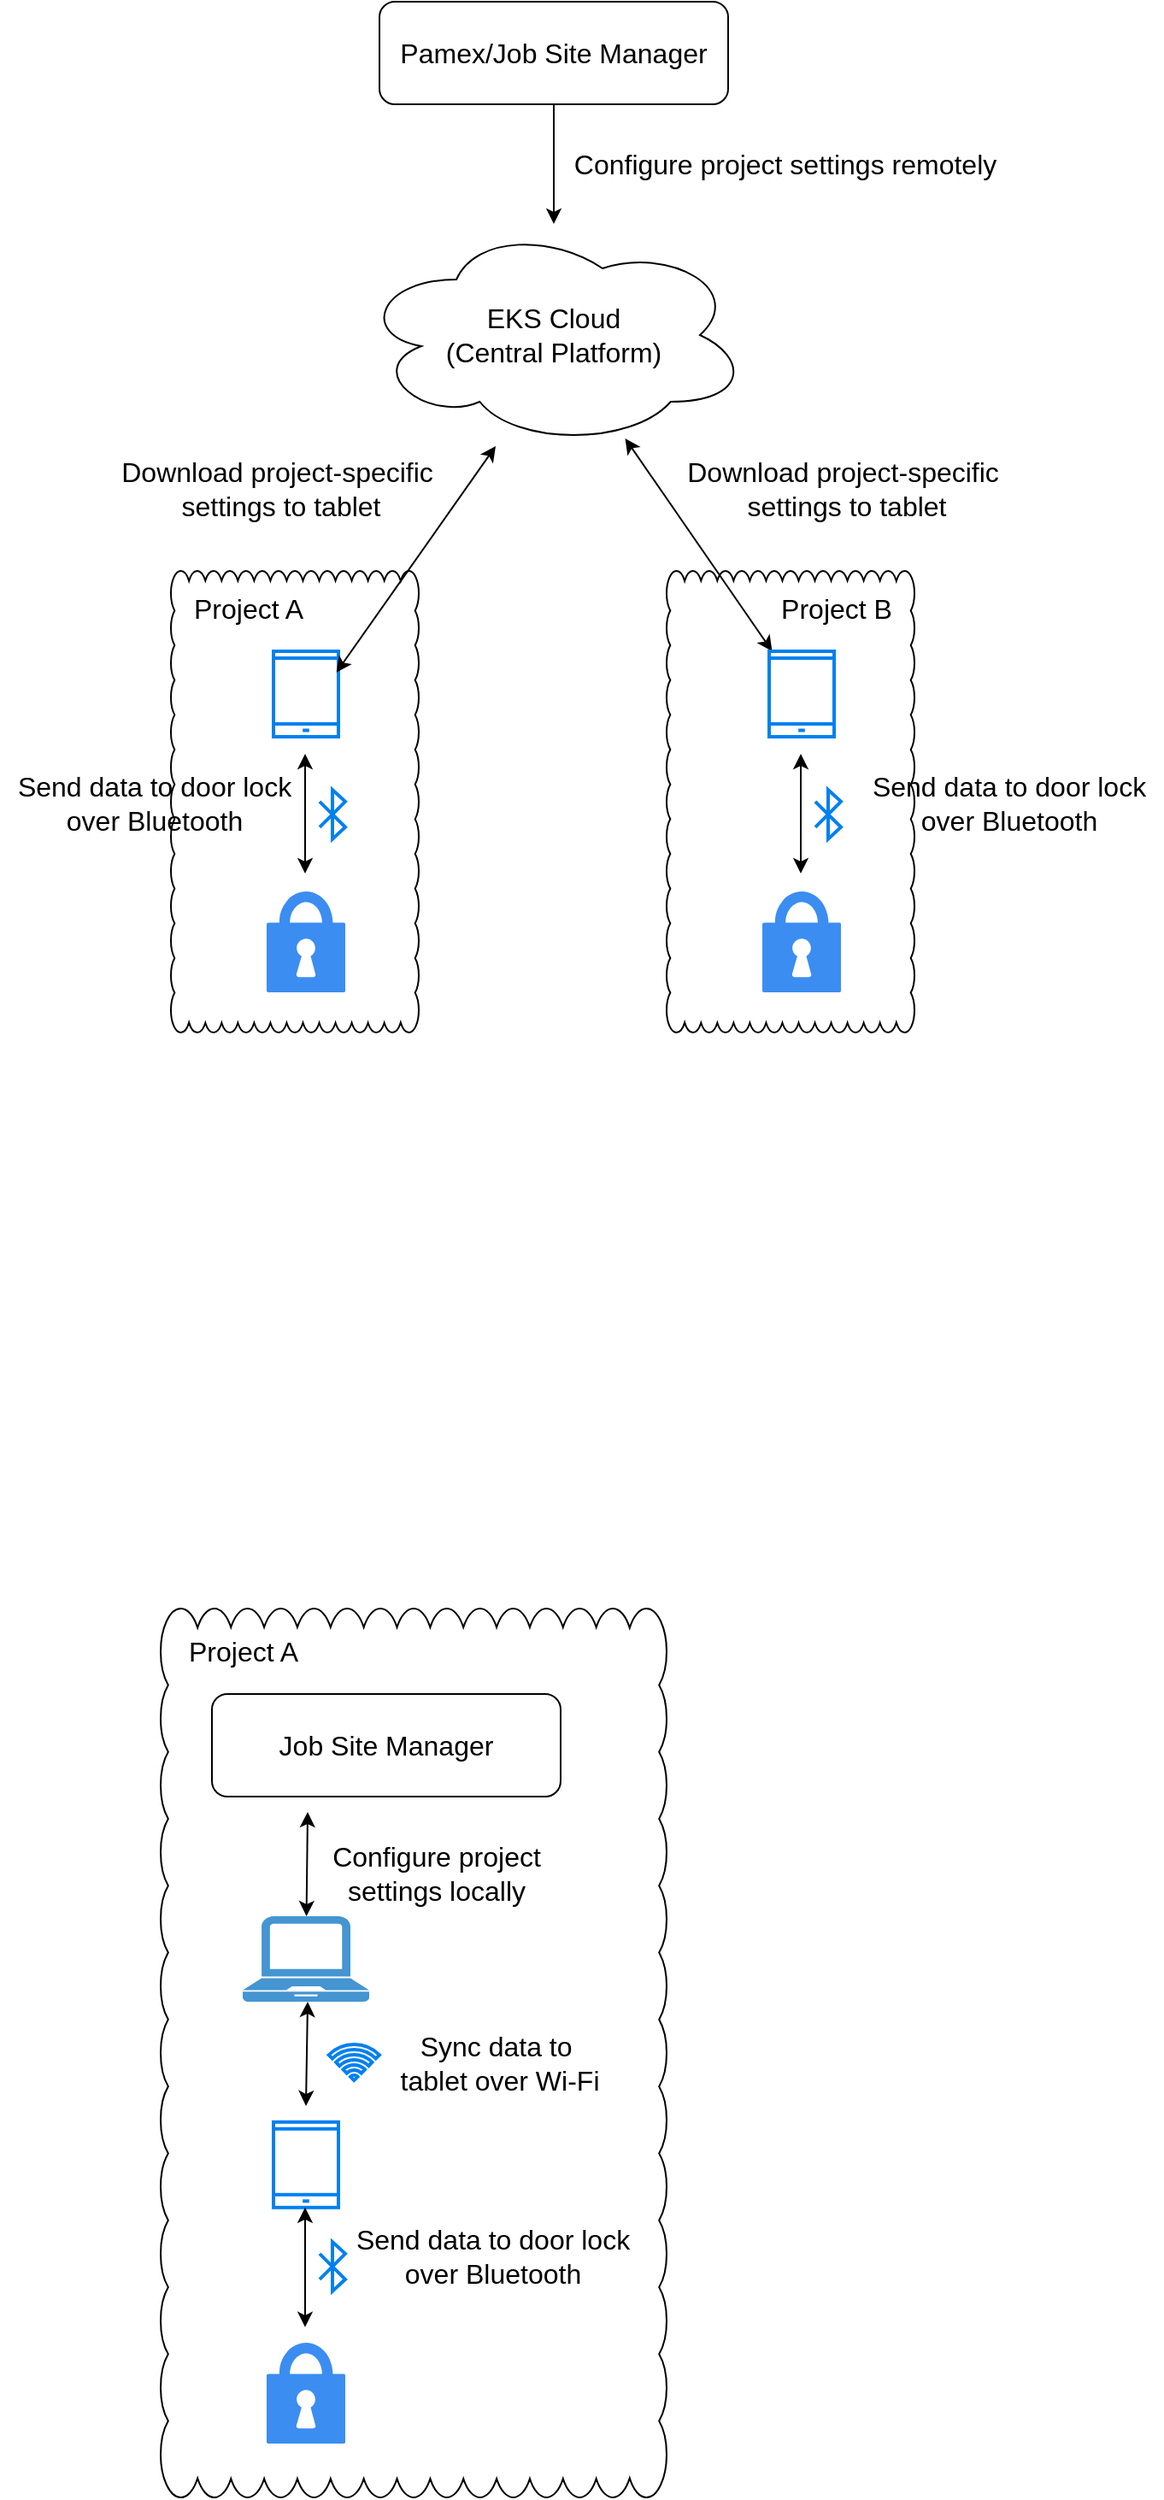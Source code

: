 <mxfile version="28.2.5">
  <diagram name="第1頁" id="u_zC9Hk_lbd6O7qH5zbH">
    <mxGraphModel dx="1601" dy="817" grid="1" gridSize="10" guides="1" tooltips="1" connect="1" arrows="1" fold="1" page="1" pageScale="1" pageWidth="827" pageHeight="1169" math="0" shadow="0">
      <root>
        <mxCell id="0" />
        <mxCell id="1" parent="0" />
        <mxCell id="_0QAA5KOcGjNJ8o1P5Sd-31" value="" style="whiteSpace=wrap;html=1;shape=mxgraph.basic.cloud_rect" parent="1" vertex="1">
          <mxGeometry x="480" y="443.01" width="145" height="270" as="geometry" />
        </mxCell>
        <mxCell id="_0QAA5KOcGjNJ8o1P5Sd-4" style="edgeStyle=orthogonalEdgeStyle;rounded=0;orthogonalLoop=1;jettySize=auto;html=1;exitX=0.5;exitY=1;exitDx=0;exitDy=0;" parent="1" source="_0QAA5KOcGjNJ8o1P5Sd-1" target="_0QAA5KOcGjNJ8o1P5Sd-2" edge="1">
          <mxGeometry relative="1" as="geometry" />
        </mxCell>
        <mxCell id="_0QAA5KOcGjNJ8o1P5Sd-1" value="&lt;font style=&quot;font-size: 16px;&quot;&gt;Pamex/&lt;/font&gt;&lt;span style=&quot;font-size: 16px; background-color: transparent; color: light-dark(rgb(0, 0, 0), rgb(255, 255, 255));&quot;&gt;Job Site Manager&lt;/span&gt;" style="rounded=1;whiteSpace=wrap;html=1;" parent="1" vertex="1">
          <mxGeometry x="312" y="110" width="204" height="60" as="geometry" />
        </mxCell>
        <mxCell id="_0QAA5KOcGjNJ8o1P5Sd-2" value="&lt;font style=&quot;font-size: 16px;&quot;&gt;EKS Cloud&lt;/font&gt;&lt;div&gt;&lt;font style=&quot;font-size: 16px;&quot;&gt;(Central Platform)&lt;/font&gt;&lt;/div&gt;" style="ellipse;shape=cloud;whiteSpace=wrap;html=1;" parent="1" vertex="1">
          <mxGeometry x="300" y="240" width="228" height="130" as="geometry" />
        </mxCell>
        <mxCell id="_0QAA5KOcGjNJ8o1P5Sd-5" value="&lt;font style=&quot;font-size: 16px;&quot;&gt;Configure project settings remotely&lt;/font&gt;" style="text;html=1;align=center;verticalAlign=middle;resizable=0;points=[];autosize=1;strokeColor=none;fillColor=none;" parent="1" vertex="1">
          <mxGeometry x="414" y="190" width="270" height="30" as="geometry" />
        </mxCell>
        <mxCell id="_0QAA5KOcGjNJ8o1P5Sd-6" value="" style="whiteSpace=wrap;html=1;shape=mxgraph.basic.cloud_rect" parent="1" vertex="1">
          <mxGeometry x="190" y="443.01" width="145" height="270" as="geometry" />
        </mxCell>
        <mxCell id="_0QAA5KOcGjNJ8o1P5Sd-8" value="" style="html=1;verticalLabelPosition=bottom;align=center;labelBackgroundColor=#ffffff;verticalAlign=top;strokeWidth=2;strokeColor=#0080F0;shadow=0;dashed=0;shape=mxgraph.ios7.icons.smartphone;" parent="1" vertex="1">
          <mxGeometry x="250" y="490" width="38" height="50" as="geometry" />
        </mxCell>
        <mxCell id="_0QAA5KOcGjNJ8o1P5Sd-10" value="" style="sketch=0;html=1;aspect=fixed;strokeColor=none;shadow=0;fillColor=#3B8DF1;verticalAlign=top;labelPosition=center;verticalLabelPosition=bottom;shape=mxgraph.gcp2.lock" parent="1" vertex="1">
          <mxGeometry x="246" y="630.51" width="46" height="58.97" as="geometry" />
        </mxCell>
        <mxCell id="_0QAA5KOcGjNJ8o1P5Sd-15" value="" style="endArrow=classic;startArrow=classic;html=1;rounded=0;" parent="1" edge="1">
          <mxGeometry width="50" height="50" relative="1" as="geometry">
            <mxPoint x="268.5" y="620" as="sourcePoint" />
            <mxPoint x="268.5" y="550" as="targetPoint" />
          </mxGeometry>
        </mxCell>
        <mxCell id="_0QAA5KOcGjNJ8o1P5Sd-17" value="" style="endArrow=classic;startArrow=classic;html=1;rounded=0;exitX=0.969;exitY=0.247;exitDx=0;exitDy=0;exitPerimeter=0;" parent="1" source="_0QAA5KOcGjNJ8o1P5Sd-8" edge="1">
          <mxGeometry width="50" height="50" relative="1" as="geometry">
            <mxPoint x="330" y="420" as="sourcePoint" />
            <mxPoint x="380" y="370" as="targetPoint" />
          </mxGeometry>
        </mxCell>
        <mxCell id="_0QAA5KOcGjNJ8o1P5Sd-18" value="&lt;font style=&quot;font-size: 16px;&quot;&gt;Download project-&lt;/font&gt;&lt;font style=&quot;background-color: transparent; color: light-dark(rgb(0, 0, 0), rgb(255, 255, 255)); font-size: 16px;&quot;&gt;specific&amp;nbsp;&lt;/font&gt;&lt;div&gt;&lt;span style=&quot;background-color: transparent; color: light-dark(rgb(0, 0, 0), rgb(255, 255, 255)); font-size: 16px;&quot;&gt;settings to tablet&lt;/span&gt;&lt;/div&gt;" style="text;html=1;align=center;verticalAlign=middle;resizable=0;points=[];autosize=1;strokeColor=none;fillColor=none;" parent="1" vertex="1">
          <mxGeometry x="149" y="370" width="210" height="50" as="geometry" />
        </mxCell>
        <mxCell id="_0QAA5KOcGjNJ8o1P5Sd-23" value="&lt;font style=&quot;font-size: 16px;&quot;&gt;Project A&lt;/font&gt;" style="text;html=1;align=center;verticalAlign=middle;resizable=0;points=[];autosize=1;strokeColor=none;fillColor=none;" parent="1" vertex="1">
          <mxGeometry x="190" y="450" width="90" height="30" as="geometry" />
        </mxCell>
        <mxCell id="_0QAA5KOcGjNJ8o1P5Sd-27" value="" style="endArrow=classic;startArrow=classic;html=1;rounded=0;" parent="1" source="_0QAA5KOcGjNJ8o1P5Sd-32" target="_0QAA5KOcGjNJ8o1P5Sd-2" edge="1">
          <mxGeometry width="50" height="50" relative="1" as="geometry">
            <mxPoint x="562.832" y="477.11" as="sourcePoint" />
            <mxPoint x="601" y="420" as="targetPoint" />
          </mxGeometry>
        </mxCell>
        <mxCell id="_0QAA5KOcGjNJ8o1P5Sd-28" value="&lt;font style=&quot;font-size: 16px;&quot;&gt;Download project-specific&amp;nbsp;&lt;/font&gt;&lt;div&gt;&lt;font style=&quot;font-size: 16px;&quot;&gt;settings to tablet&lt;/font&gt;&lt;/div&gt;" style="text;html=1;align=center;verticalAlign=middle;resizable=0;points=[];autosize=1;strokeColor=none;fillColor=none;" parent="1" vertex="1">
          <mxGeometry x="480" y="370" width="210" height="50" as="geometry" />
        </mxCell>
        <mxCell id="_0QAA5KOcGjNJ8o1P5Sd-29" value="" style="html=1;verticalLabelPosition=bottom;align=center;labelBackgroundColor=#ffffff;verticalAlign=top;strokeWidth=2;strokeColor=#0080F0;shadow=0;dashed=0;shape=mxgraph.ios7.icons.bluetooth;pointerEvents=1" parent="1" vertex="1">
          <mxGeometry x="277" y="571" width="15" height="28.8" as="geometry" />
        </mxCell>
        <mxCell id="_0QAA5KOcGjNJ8o1P5Sd-30" value="&lt;font style=&quot;font-size: 16px;&quot;&gt;&lt;span style=&quot;background-color: transparent; color: light-dark(rgb(0, 0, 0), rgb(255, 255, 255)); text-align: left;&quot;&gt;Send data&lt;/span&gt;&lt;span style=&quot;background-color: transparent; color: light-dark(rgb(0, 0, 0), rgb(255, 255, 255)); text-align: left;&quot;&gt;&amp;nbsp;to door lock&lt;/span&gt;&lt;/font&gt;&lt;div&gt;&lt;span style=&quot;background-color: transparent; color: light-dark(rgb(0, 0, 0), rgb(255, 255, 255)); text-align: left;&quot;&gt;&lt;font style=&quot;font-size: 16px;&quot;&gt;over Bluetooth&lt;/font&gt;&lt;/span&gt;&lt;div&gt;&lt;p&gt;&lt;/p&gt;&lt;/div&gt;&lt;/div&gt;" style="text;html=1;align=center;verticalAlign=middle;resizable=0;points=[];autosize=1;strokeColor=none;fillColor=none;" parent="1" vertex="1">
          <mxGeometry x="90" y="555.4" width="180" height="60" as="geometry" />
        </mxCell>
        <mxCell id="_0QAA5KOcGjNJ8o1P5Sd-32" value="" style="html=1;verticalLabelPosition=bottom;align=center;labelBackgroundColor=#ffffff;verticalAlign=top;strokeWidth=2;strokeColor=#0080F0;shadow=0;dashed=0;shape=mxgraph.ios7.icons.smartphone;" parent="1" vertex="1">
          <mxGeometry x="540" y="490" width="38" height="50" as="geometry" />
        </mxCell>
        <mxCell id="_0QAA5KOcGjNJ8o1P5Sd-33" value="" style="sketch=0;html=1;aspect=fixed;strokeColor=none;shadow=0;fillColor=#3B8DF1;verticalAlign=top;labelPosition=center;verticalLabelPosition=bottom;shape=mxgraph.gcp2.lock" parent="1" vertex="1">
          <mxGeometry x="536" y="630.51" width="46" height="58.97" as="geometry" />
        </mxCell>
        <mxCell id="_0QAA5KOcGjNJ8o1P5Sd-34" value="" style="endArrow=classic;startArrow=classic;html=1;rounded=0;" parent="1" edge="1">
          <mxGeometry width="50" height="50" relative="1" as="geometry">
            <mxPoint x="558.5" y="620" as="sourcePoint" />
            <mxPoint x="558.5" y="550" as="targetPoint" />
          </mxGeometry>
        </mxCell>
        <mxCell id="_0QAA5KOcGjNJ8o1P5Sd-35" value="&lt;font style=&quot;font-size: 16px;&quot;&gt;Project B&lt;/font&gt;" style="text;html=1;align=center;verticalAlign=middle;resizable=0;points=[];autosize=1;strokeColor=none;fillColor=none;" parent="1" vertex="1">
          <mxGeometry x="534" y="450" width="90" height="30" as="geometry" />
        </mxCell>
        <mxCell id="_0QAA5KOcGjNJ8o1P5Sd-36" value="" style="html=1;verticalLabelPosition=bottom;align=center;labelBackgroundColor=#ffffff;verticalAlign=top;strokeWidth=2;strokeColor=#0080F0;shadow=0;dashed=0;shape=mxgraph.ios7.icons.bluetooth;pointerEvents=1" parent="1" vertex="1">
          <mxGeometry x="567" y="571" width="15" height="28.8" as="geometry" />
        </mxCell>
        <mxCell id="_0QAA5KOcGjNJ8o1P5Sd-37" value="&lt;font style=&quot;font-size: 16px;&quot;&gt;&lt;span style=&quot;background-color: transparent; color: light-dark(rgb(0, 0, 0), rgb(255, 255, 255)); text-align: left;&quot;&gt;Send data&lt;/span&gt;&lt;span style=&quot;background-color: transparent; color: light-dark(rgb(0, 0, 0), rgb(255, 255, 255)); text-align: left;&quot;&gt;&amp;nbsp;to door lock&lt;/span&gt;&lt;/font&gt;&lt;div&gt;&lt;span style=&quot;background-color: transparent; color: light-dark(rgb(0, 0, 0), rgb(255, 255, 255)); text-align: left;&quot;&gt;&lt;font style=&quot;font-size: 16px;&quot;&gt;over Bluetooth&lt;/font&gt;&lt;/span&gt;&lt;div&gt;&lt;p&gt;&lt;/p&gt;&lt;/div&gt;&lt;/div&gt;" style="text;html=1;align=center;verticalAlign=middle;resizable=0;points=[];autosize=1;strokeColor=none;fillColor=none;" parent="1" vertex="1">
          <mxGeometry x="590" y="555.4" width="180" height="60" as="geometry" />
        </mxCell>
        <mxCell id="OR8md_O9xc7MBORGEWN8-6" value="" style="whiteSpace=wrap;html=1;shape=mxgraph.basic.cloud_rect" vertex="1" parent="1">
          <mxGeometry x="184" y="1050" width="296" height="520" as="geometry" />
        </mxCell>
        <mxCell id="OR8md_O9xc7MBORGEWN8-7" value="" style="html=1;verticalLabelPosition=bottom;align=center;labelBackgroundColor=#ffffff;verticalAlign=top;strokeWidth=2;strokeColor=#0080F0;shadow=0;dashed=0;shape=mxgraph.ios7.icons.smartphone;" vertex="1" parent="1">
          <mxGeometry x="250" y="1350.4" width="38" height="50" as="geometry" />
        </mxCell>
        <mxCell id="OR8md_O9xc7MBORGEWN8-8" value="" style="sketch=0;html=1;aspect=fixed;strokeColor=none;shadow=0;fillColor=#3B8DF1;verticalAlign=top;labelPosition=center;verticalLabelPosition=bottom;shape=mxgraph.gcp2.lock" vertex="1" parent="1">
          <mxGeometry x="246" y="1479.48" width="46" height="58.97" as="geometry" />
        </mxCell>
        <mxCell id="OR8md_O9xc7MBORGEWN8-9" value="" style="endArrow=classic;startArrow=classic;html=1;rounded=0;" edge="1" parent="1">
          <mxGeometry width="50" height="50" relative="1" as="geometry">
            <mxPoint x="268.5" y="1470.4" as="sourcePoint" />
            <mxPoint x="268.5" y="1400.4" as="targetPoint" />
          </mxGeometry>
        </mxCell>
        <mxCell id="OR8md_O9xc7MBORGEWN8-10" value="" style="endArrow=classic;startArrow=classic;html=1;rounded=0;" edge="1" source="OR8md_O9xc7MBORGEWN8-25" parent="1">
          <mxGeometry width="50" height="50" relative="1" as="geometry">
            <mxPoint x="230.002" y="1219" as="sourcePoint" />
            <mxPoint x="270" y="1169" as="targetPoint" />
          </mxGeometry>
        </mxCell>
        <mxCell id="OR8md_O9xc7MBORGEWN8-12" value="&lt;font style=&quot;font-size: 16px;&quot;&gt;Project A&lt;/font&gt;" style="text;html=1;align=center;verticalAlign=middle;resizable=0;points=[];autosize=1;strokeColor=none;fillColor=none;" vertex="1" parent="1">
          <mxGeometry x="187" y="1060" width="90" height="30" as="geometry" />
        </mxCell>
        <mxCell id="OR8md_O9xc7MBORGEWN8-15" value="" style="html=1;verticalLabelPosition=bottom;align=center;labelBackgroundColor=#ffffff;verticalAlign=top;strokeWidth=2;strokeColor=#0080F0;shadow=0;dashed=0;shape=mxgraph.ios7.icons.bluetooth;pointerEvents=1" vertex="1" parent="1">
          <mxGeometry x="277" y="1420.51" width="15" height="28.8" as="geometry" />
        </mxCell>
        <mxCell id="OR8md_O9xc7MBORGEWN8-16" value="&lt;font style=&quot;font-size: 16px;&quot;&gt;&lt;span style=&quot;background-color: transparent; color: light-dark(rgb(0, 0, 0), rgb(255, 255, 255)); text-align: left;&quot;&gt;Send data&lt;/span&gt;&lt;span style=&quot;background-color: transparent; color: light-dark(rgb(0, 0, 0), rgb(255, 255, 255)); text-align: left;&quot;&gt;&amp;nbsp;to door lock&lt;/span&gt;&lt;/font&gt;&lt;div&gt;&lt;span style=&quot;background-color: transparent; color: light-dark(rgb(0, 0, 0), rgb(255, 255, 255)); text-align: left;&quot;&gt;&lt;font style=&quot;font-size: 16px;&quot;&gt;over Bluetooth&lt;/font&gt;&lt;/span&gt;&lt;div&gt;&lt;p&gt;&lt;/p&gt;&lt;/div&gt;&lt;/div&gt;" style="text;html=1;align=center;verticalAlign=middle;resizable=0;points=[];autosize=1;strokeColor=none;fillColor=none;rotation=0;" vertex="1" parent="1">
          <mxGeometry x="288" y="1404.91" width="180" height="60" as="geometry" />
        </mxCell>
        <mxCell id="OR8md_O9xc7MBORGEWN8-3" value="&lt;span style=&quot;font-size: 16px; background-color: transparent; color: light-dark(rgb(0, 0, 0), rgb(255, 255, 255));&quot;&gt;Job Site Manager&lt;/span&gt;" style="rounded=1;whiteSpace=wrap;html=1;" vertex="1" parent="1">
          <mxGeometry x="214" y="1100" width="204" height="60" as="geometry" />
        </mxCell>
        <mxCell id="OR8md_O9xc7MBORGEWN8-25" value="" style="pointerEvents=1;shadow=0;dashed=0;html=1;strokeColor=none;fillColor=#4495D1;labelPosition=center;verticalLabelPosition=bottom;verticalAlign=top;align=center;outlineConnect=0;shape=mxgraph.veeam.laptop;" vertex="1" parent="1">
          <mxGeometry x="232" y="1230" width="74" height="50" as="geometry" />
        </mxCell>
        <mxCell id="OR8md_O9xc7MBORGEWN8-5" value="&lt;font style=&quot;font-size: 16px;&quot;&gt;Configure project&lt;/font&gt;&lt;div&gt;&lt;font style=&quot;font-size: 16px;&quot;&gt;settings locally&lt;/font&gt;&lt;/div&gt;" style="text;html=1;align=center;verticalAlign=middle;resizable=0;points=[];autosize=1;strokeColor=none;fillColor=none;" vertex="1" parent="1">
          <mxGeometry x="270" y="1180" width="150" height="50" as="geometry" />
        </mxCell>
        <mxCell id="OR8md_O9xc7MBORGEWN8-26" value="" style="endArrow=classic;startArrow=classic;html=1;rounded=0;" edge="1" parent="1">
          <mxGeometry width="50" height="50" relative="1" as="geometry">
            <mxPoint x="269" y="1341" as="sourcePoint" />
            <mxPoint x="270" y="1280" as="targetPoint" />
          </mxGeometry>
        </mxCell>
        <mxCell id="OR8md_O9xc7MBORGEWN8-27" value="&lt;font style=&quot;font-size: 16px;&quot;&gt;&lt;span style=&quot;background-color: transparent; color: light-dark(rgb(0, 0, 0), rgb(255, 255, 255)); text-align: left;&quot;&gt;Sync data&lt;/span&gt;&lt;span style=&quot;background-color: transparent; color: light-dark(rgb(0, 0, 0), rgb(255, 255, 255)); text-align: left;&quot;&gt;&amp;nbsp;to&amp;nbsp;&lt;/span&gt;&lt;/font&gt;&lt;div&gt;&lt;font style=&quot;font-size: 16px;&quot;&gt;&lt;span style=&quot;background-color: transparent; color: light-dark(rgb(0, 0, 0), rgb(255, 255, 255)); text-align: left;&quot;&gt;tablet&amp;nbsp;&lt;/span&gt;&lt;/font&gt;&lt;span style=&quot;font-size: 16px; background-color: transparent; color: light-dark(rgb(0, 0, 0), rgb(255, 255, 255)); text-align: left;&quot;&gt;over Wi-Fi&lt;/span&gt;&lt;/div&gt;" style="text;html=1;align=center;verticalAlign=middle;resizable=0;points=[];autosize=1;strokeColor=none;fillColor=none;" vertex="1" parent="1">
          <mxGeometry x="312" y="1290.5" width="140" height="50" as="geometry" />
        </mxCell>
        <mxCell id="OR8md_O9xc7MBORGEWN8-28" value="" style="html=1;verticalLabelPosition=bottom;align=center;labelBackgroundColor=#ffffff;verticalAlign=top;strokeWidth=2;strokeColor=#0080F0;shadow=0;dashed=0;shape=mxgraph.ios7.icons.wifi;pointerEvents=1" vertex="1" parent="1">
          <mxGeometry x="282.3" y="1305" width="29.7" height="21" as="geometry" />
        </mxCell>
      </root>
    </mxGraphModel>
  </diagram>
</mxfile>
